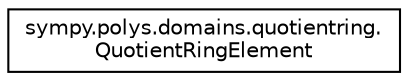digraph "Graphical Class Hierarchy"
{
 // LATEX_PDF_SIZE
  edge [fontname="Helvetica",fontsize="10",labelfontname="Helvetica",labelfontsize="10"];
  node [fontname="Helvetica",fontsize="10",shape=record];
  rankdir="LR";
  Node0 [label="sympy.polys.domains.quotientring.\lQuotientRingElement",height=0.2,width=0.4,color="black", fillcolor="white", style="filled",URL="$classsympy_1_1polys_1_1domains_1_1quotientring_1_1QuotientRingElement.html",tooltip=" "];
}
